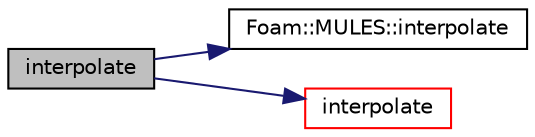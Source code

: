 digraph "interpolate"
{
  bgcolor="transparent";
  edge [fontname="Helvetica",fontsize="10",labelfontname="Helvetica",labelfontsize="10"];
  node [fontname="Helvetica",fontsize="10",shape=record];
  rankdir="LR";
  Node1 [label="interpolate",height=0.2,width=0.4,color="black", fillcolor="grey75", style="filled", fontcolor="black"];
  Node1 -> Node2 [color="midnightblue",fontsize="10",style="solid",fontname="Helvetica"];
  Node2 [label="Foam::MULES::interpolate",height=0.2,width=0.4,color="black",URL="$a10792.html#a4d62f21551985d814104861e7c1d9b4f"];
  Node1 -> Node3 [color="midnightblue",fontsize="10",style="solid",fontname="Helvetica"];
  Node3 [label="interpolate",height=0.2,width=0.4,color="red",URL="$a01157.html#a57fc05598ea1d34f870f07333089631d",tooltip="Interpolate field for the given cellPointWeight. "];
}
